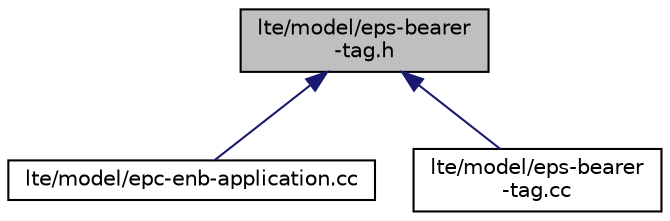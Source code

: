 digraph "lte/model/eps-bearer-tag.h"
{
  edge [fontname="Helvetica",fontsize="10",labelfontname="Helvetica",labelfontsize="10"];
  node [fontname="Helvetica",fontsize="10",shape=record];
  Node1 [label="lte/model/eps-bearer\l-tag.h",height=0.2,width=0.4,color="black", fillcolor="grey75", style="filled", fontcolor="black"];
  Node1 -> Node2 [dir="back",color="midnightblue",fontsize="10",style="solid"];
  Node2 [label="lte/model/epc-enb-application.cc",height=0.2,width=0.4,color="black", fillcolor="white", style="filled",URL="$d0/db4/epc-enb-application_8cc.html"];
  Node1 -> Node3 [dir="back",color="midnightblue",fontsize="10",style="solid"];
  Node3 [label="lte/model/eps-bearer\l-tag.cc",height=0.2,width=0.4,color="black", fillcolor="white", style="filled",URL="$dd/da4/eps-bearer-tag_8cc.html"];
}
